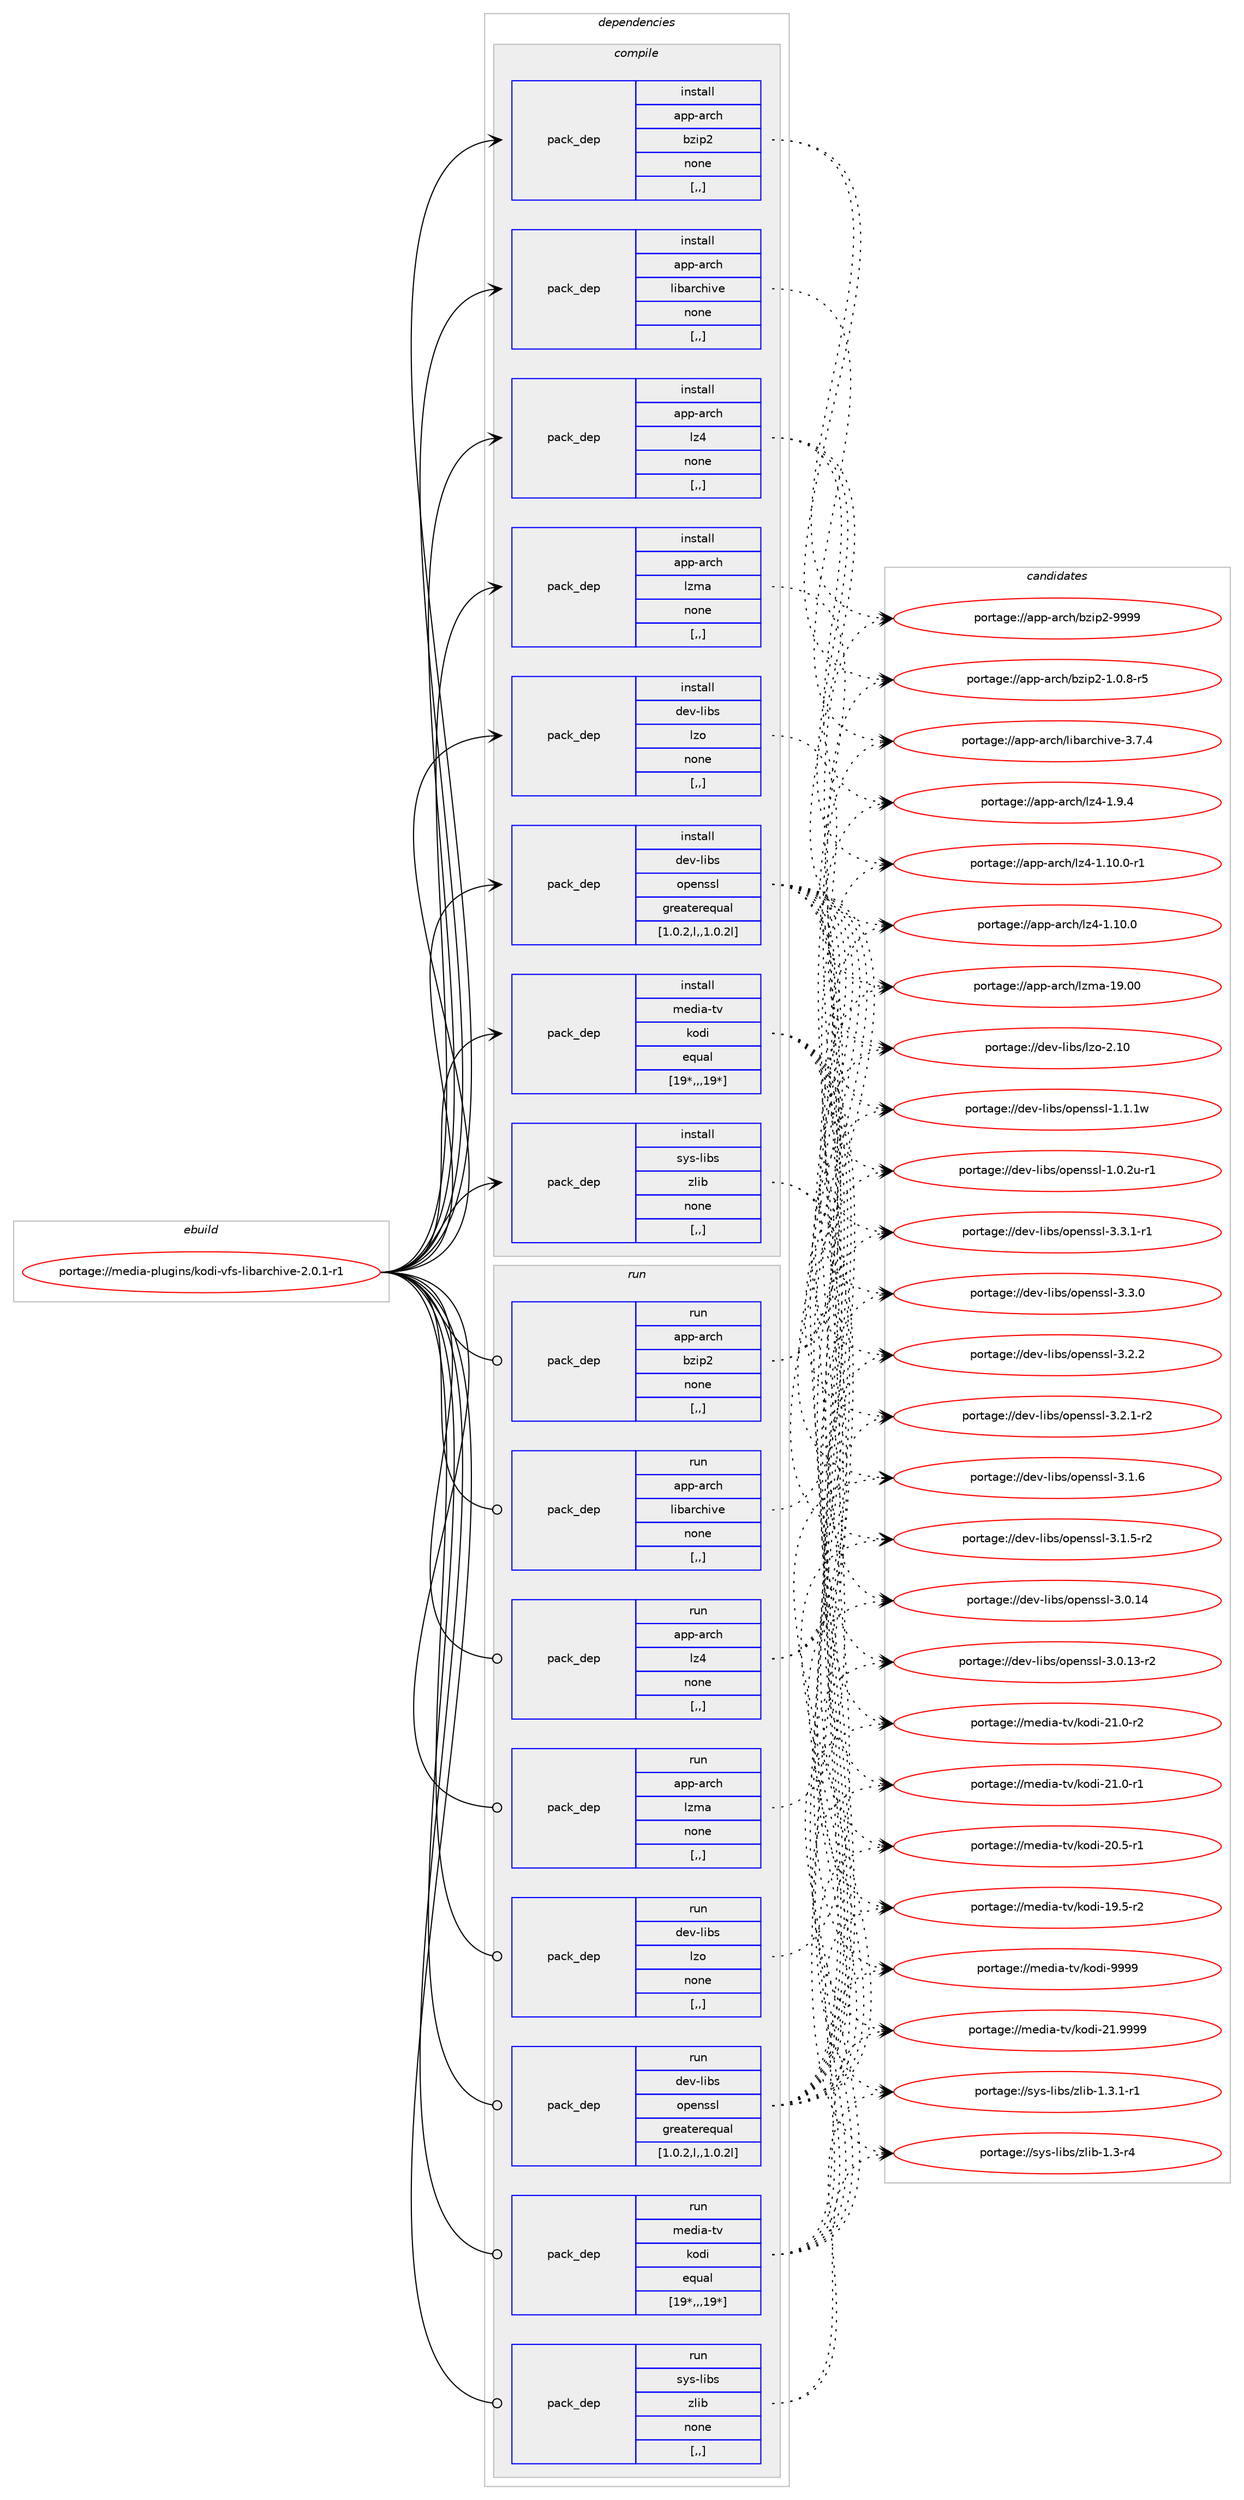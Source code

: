 digraph prolog {

# *************
# Graph options
# *************

newrank=true;
concentrate=true;
compound=true;
graph [rankdir=LR,fontname=Helvetica,fontsize=10,ranksep=1.5];#, ranksep=2.5, nodesep=0.2];
edge  [arrowhead=vee];
node  [fontname=Helvetica,fontsize=10];

# **********
# The ebuild
# **********

subgraph cluster_leftcol {
color=gray;
label=<<i>ebuild</i>>;
id [label="portage://media-plugins/kodi-vfs-libarchive-2.0.1-r1", color=red, width=4, href="../media-plugins/kodi-vfs-libarchive-2.0.1-r1.svg"];
}

# ****************
# The dependencies
# ****************

subgraph cluster_midcol {
color=gray;
label=<<i>dependencies</i>>;
subgraph cluster_compile {
fillcolor="#eeeeee";
style=filled;
label=<<i>compile</i>>;
subgraph pack227998 {
dependency308741 [label=<<TABLE BORDER="0" CELLBORDER="1" CELLSPACING="0" CELLPADDING="4" WIDTH="220"><TR><TD ROWSPAN="6" CELLPADDING="30">pack_dep</TD></TR><TR><TD WIDTH="110">install</TD></TR><TR><TD>app-arch</TD></TR><TR><TD>bzip2</TD></TR><TR><TD>none</TD></TR><TR><TD>[,,]</TD></TR></TABLE>>, shape=none, color=blue];
}
id:e -> dependency308741:w [weight=20,style="solid",arrowhead="vee"];
subgraph pack227999 {
dependency308742 [label=<<TABLE BORDER="0" CELLBORDER="1" CELLSPACING="0" CELLPADDING="4" WIDTH="220"><TR><TD ROWSPAN="6" CELLPADDING="30">pack_dep</TD></TR><TR><TD WIDTH="110">install</TD></TR><TR><TD>app-arch</TD></TR><TR><TD>libarchive</TD></TR><TR><TD>none</TD></TR><TR><TD>[,,]</TD></TR></TABLE>>, shape=none, color=blue];
}
id:e -> dependency308742:w [weight=20,style="solid",arrowhead="vee"];
subgraph pack228000 {
dependency308743 [label=<<TABLE BORDER="0" CELLBORDER="1" CELLSPACING="0" CELLPADDING="4" WIDTH="220"><TR><TD ROWSPAN="6" CELLPADDING="30">pack_dep</TD></TR><TR><TD WIDTH="110">install</TD></TR><TR><TD>app-arch</TD></TR><TR><TD>lz4</TD></TR><TR><TD>none</TD></TR><TR><TD>[,,]</TD></TR></TABLE>>, shape=none, color=blue];
}
id:e -> dependency308743:w [weight=20,style="solid",arrowhead="vee"];
subgraph pack228001 {
dependency308744 [label=<<TABLE BORDER="0" CELLBORDER="1" CELLSPACING="0" CELLPADDING="4" WIDTH="220"><TR><TD ROWSPAN="6" CELLPADDING="30">pack_dep</TD></TR><TR><TD WIDTH="110">install</TD></TR><TR><TD>app-arch</TD></TR><TR><TD>lzma</TD></TR><TR><TD>none</TD></TR><TR><TD>[,,]</TD></TR></TABLE>>, shape=none, color=blue];
}
id:e -> dependency308744:w [weight=20,style="solid",arrowhead="vee"];
subgraph pack228002 {
dependency308745 [label=<<TABLE BORDER="0" CELLBORDER="1" CELLSPACING="0" CELLPADDING="4" WIDTH="220"><TR><TD ROWSPAN="6" CELLPADDING="30">pack_dep</TD></TR><TR><TD WIDTH="110">install</TD></TR><TR><TD>dev-libs</TD></TR><TR><TD>lzo</TD></TR><TR><TD>none</TD></TR><TR><TD>[,,]</TD></TR></TABLE>>, shape=none, color=blue];
}
id:e -> dependency308745:w [weight=20,style="solid",arrowhead="vee"];
subgraph pack228003 {
dependency308746 [label=<<TABLE BORDER="0" CELLBORDER="1" CELLSPACING="0" CELLPADDING="4" WIDTH="220"><TR><TD ROWSPAN="6" CELLPADDING="30">pack_dep</TD></TR><TR><TD WIDTH="110">install</TD></TR><TR><TD>dev-libs</TD></TR><TR><TD>openssl</TD></TR><TR><TD>greaterequal</TD></TR><TR><TD>[1.0.2,l,,1.0.2l]</TD></TR></TABLE>>, shape=none, color=blue];
}
id:e -> dependency308746:w [weight=20,style="solid",arrowhead="vee"];
subgraph pack228004 {
dependency308747 [label=<<TABLE BORDER="0" CELLBORDER="1" CELLSPACING="0" CELLPADDING="4" WIDTH="220"><TR><TD ROWSPAN="6" CELLPADDING="30">pack_dep</TD></TR><TR><TD WIDTH="110">install</TD></TR><TR><TD>media-tv</TD></TR><TR><TD>kodi</TD></TR><TR><TD>equal</TD></TR><TR><TD>[19*,,,19*]</TD></TR></TABLE>>, shape=none, color=blue];
}
id:e -> dependency308747:w [weight=20,style="solid",arrowhead="vee"];
subgraph pack228005 {
dependency308748 [label=<<TABLE BORDER="0" CELLBORDER="1" CELLSPACING="0" CELLPADDING="4" WIDTH="220"><TR><TD ROWSPAN="6" CELLPADDING="30">pack_dep</TD></TR><TR><TD WIDTH="110">install</TD></TR><TR><TD>sys-libs</TD></TR><TR><TD>zlib</TD></TR><TR><TD>none</TD></TR><TR><TD>[,,]</TD></TR></TABLE>>, shape=none, color=blue];
}
id:e -> dependency308748:w [weight=20,style="solid",arrowhead="vee"];
}
subgraph cluster_compileandrun {
fillcolor="#eeeeee";
style=filled;
label=<<i>compile and run</i>>;
}
subgraph cluster_run {
fillcolor="#eeeeee";
style=filled;
label=<<i>run</i>>;
subgraph pack228006 {
dependency308749 [label=<<TABLE BORDER="0" CELLBORDER="1" CELLSPACING="0" CELLPADDING="4" WIDTH="220"><TR><TD ROWSPAN="6" CELLPADDING="30">pack_dep</TD></TR><TR><TD WIDTH="110">run</TD></TR><TR><TD>app-arch</TD></TR><TR><TD>bzip2</TD></TR><TR><TD>none</TD></TR><TR><TD>[,,]</TD></TR></TABLE>>, shape=none, color=blue];
}
id:e -> dependency308749:w [weight=20,style="solid",arrowhead="odot"];
subgraph pack228007 {
dependency308750 [label=<<TABLE BORDER="0" CELLBORDER="1" CELLSPACING="0" CELLPADDING="4" WIDTH="220"><TR><TD ROWSPAN="6" CELLPADDING="30">pack_dep</TD></TR><TR><TD WIDTH="110">run</TD></TR><TR><TD>app-arch</TD></TR><TR><TD>libarchive</TD></TR><TR><TD>none</TD></TR><TR><TD>[,,]</TD></TR></TABLE>>, shape=none, color=blue];
}
id:e -> dependency308750:w [weight=20,style="solid",arrowhead="odot"];
subgraph pack228008 {
dependency308751 [label=<<TABLE BORDER="0" CELLBORDER="1" CELLSPACING="0" CELLPADDING="4" WIDTH="220"><TR><TD ROWSPAN="6" CELLPADDING="30">pack_dep</TD></TR><TR><TD WIDTH="110">run</TD></TR><TR><TD>app-arch</TD></TR><TR><TD>lz4</TD></TR><TR><TD>none</TD></TR><TR><TD>[,,]</TD></TR></TABLE>>, shape=none, color=blue];
}
id:e -> dependency308751:w [weight=20,style="solid",arrowhead="odot"];
subgraph pack228009 {
dependency308752 [label=<<TABLE BORDER="0" CELLBORDER="1" CELLSPACING="0" CELLPADDING="4" WIDTH="220"><TR><TD ROWSPAN="6" CELLPADDING="30">pack_dep</TD></TR><TR><TD WIDTH="110">run</TD></TR><TR><TD>app-arch</TD></TR><TR><TD>lzma</TD></TR><TR><TD>none</TD></TR><TR><TD>[,,]</TD></TR></TABLE>>, shape=none, color=blue];
}
id:e -> dependency308752:w [weight=20,style="solid",arrowhead="odot"];
subgraph pack228010 {
dependency308753 [label=<<TABLE BORDER="0" CELLBORDER="1" CELLSPACING="0" CELLPADDING="4" WIDTH="220"><TR><TD ROWSPAN="6" CELLPADDING="30">pack_dep</TD></TR><TR><TD WIDTH="110">run</TD></TR><TR><TD>dev-libs</TD></TR><TR><TD>lzo</TD></TR><TR><TD>none</TD></TR><TR><TD>[,,]</TD></TR></TABLE>>, shape=none, color=blue];
}
id:e -> dependency308753:w [weight=20,style="solid",arrowhead="odot"];
subgraph pack228011 {
dependency308754 [label=<<TABLE BORDER="0" CELLBORDER="1" CELLSPACING="0" CELLPADDING="4" WIDTH="220"><TR><TD ROWSPAN="6" CELLPADDING="30">pack_dep</TD></TR><TR><TD WIDTH="110">run</TD></TR><TR><TD>dev-libs</TD></TR><TR><TD>openssl</TD></TR><TR><TD>greaterequal</TD></TR><TR><TD>[1.0.2,l,,1.0.2l]</TD></TR></TABLE>>, shape=none, color=blue];
}
id:e -> dependency308754:w [weight=20,style="solid",arrowhead="odot"];
subgraph pack228012 {
dependency308755 [label=<<TABLE BORDER="0" CELLBORDER="1" CELLSPACING="0" CELLPADDING="4" WIDTH="220"><TR><TD ROWSPAN="6" CELLPADDING="30">pack_dep</TD></TR><TR><TD WIDTH="110">run</TD></TR><TR><TD>media-tv</TD></TR><TR><TD>kodi</TD></TR><TR><TD>equal</TD></TR><TR><TD>[19*,,,19*]</TD></TR></TABLE>>, shape=none, color=blue];
}
id:e -> dependency308755:w [weight=20,style="solid",arrowhead="odot"];
subgraph pack228013 {
dependency308756 [label=<<TABLE BORDER="0" CELLBORDER="1" CELLSPACING="0" CELLPADDING="4" WIDTH="220"><TR><TD ROWSPAN="6" CELLPADDING="30">pack_dep</TD></TR><TR><TD WIDTH="110">run</TD></TR><TR><TD>sys-libs</TD></TR><TR><TD>zlib</TD></TR><TR><TD>none</TD></TR><TR><TD>[,,]</TD></TR></TABLE>>, shape=none, color=blue];
}
id:e -> dependency308756:w [weight=20,style="solid",arrowhead="odot"];
}
}

# **************
# The candidates
# **************

subgraph cluster_choices {
rank=same;
color=gray;
label=<<i>candidates</i>>;

subgraph choice227998 {
color=black;
nodesep=1;
choice971121124597114991044798122105112504557575757 [label="portage://app-arch/bzip2-9999", color=red, width=4,href="../app-arch/bzip2-9999.svg"];
choice971121124597114991044798122105112504549464846564511453 [label="portage://app-arch/bzip2-1.0.8-r5", color=red, width=4,href="../app-arch/bzip2-1.0.8-r5.svg"];
dependency308741:e -> choice971121124597114991044798122105112504557575757:w [style=dotted,weight="100"];
dependency308741:e -> choice971121124597114991044798122105112504549464846564511453:w [style=dotted,weight="100"];
}
subgraph choice227999 {
color=black;
nodesep=1;
choice9711211245971149910447108105989711499104105118101455146554652 [label="portage://app-arch/libarchive-3.7.4", color=red, width=4,href="../app-arch/libarchive-3.7.4.svg"];
dependency308742:e -> choice9711211245971149910447108105989711499104105118101455146554652:w [style=dotted,weight="100"];
}
subgraph choice228000 {
color=black;
nodesep=1;
choice971121124597114991044710812252454946494846484511449 [label="portage://app-arch/lz4-1.10.0-r1", color=red, width=4,href="../app-arch/lz4-1.10.0-r1.svg"];
choice97112112459711499104471081225245494649484648 [label="portage://app-arch/lz4-1.10.0", color=red, width=4,href="../app-arch/lz4-1.10.0.svg"];
choice971121124597114991044710812252454946574652 [label="portage://app-arch/lz4-1.9.4", color=red, width=4,href="../app-arch/lz4-1.9.4.svg"];
dependency308743:e -> choice971121124597114991044710812252454946494846484511449:w [style=dotted,weight="100"];
dependency308743:e -> choice97112112459711499104471081225245494649484648:w [style=dotted,weight="100"];
dependency308743:e -> choice971121124597114991044710812252454946574652:w [style=dotted,weight="100"];
}
subgraph choice228001 {
color=black;
nodesep=1;
choice971121124597114991044710812210997454957464848 [label="portage://app-arch/lzma-19.00", color=red, width=4,href="../app-arch/lzma-19.00.svg"];
dependency308744:e -> choice971121124597114991044710812210997454957464848:w [style=dotted,weight="100"];
}
subgraph choice228002 {
color=black;
nodesep=1;
choice1001011184510810598115471081221114550464948 [label="portage://dev-libs/lzo-2.10", color=red, width=4,href="../dev-libs/lzo-2.10.svg"];
dependency308745:e -> choice1001011184510810598115471081221114550464948:w [style=dotted,weight="100"];
}
subgraph choice228003 {
color=black;
nodesep=1;
choice1001011184510810598115471111121011101151151084551465146494511449 [label="portage://dev-libs/openssl-3.3.1-r1", color=red, width=4,href="../dev-libs/openssl-3.3.1-r1.svg"];
choice100101118451081059811547111112101110115115108455146514648 [label="portage://dev-libs/openssl-3.3.0", color=red, width=4,href="../dev-libs/openssl-3.3.0.svg"];
choice100101118451081059811547111112101110115115108455146504650 [label="portage://dev-libs/openssl-3.2.2", color=red, width=4,href="../dev-libs/openssl-3.2.2.svg"];
choice1001011184510810598115471111121011101151151084551465046494511450 [label="portage://dev-libs/openssl-3.2.1-r2", color=red, width=4,href="../dev-libs/openssl-3.2.1-r2.svg"];
choice100101118451081059811547111112101110115115108455146494654 [label="portage://dev-libs/openssl-3.1.6", color=red, width=4,href="../dev-libs/openssl-3.1.6.svg"];
choice1001011184510810598115471111121011101151151084551464946534511450 [label="portage://dev-libs/openssl-3.1.5-r2", color=red, width=4,href="../dev-libs/openssl-3.1.5-r2.svg"];
choice10010111845108105981154711111210111011511510845514648464952 [label="portage://dev-libs/openssl-3.0.14", color=red, width=4,href="../dev-libs/openssl-3.0.14.svg"];
choice100101118451081059811547111112101110115115108455146484649514511450 [label="portage://dev-libs/openssl-3.0.13-r2", color=red, width=4,href="../dev-libs/openssl-3.0.13-r2.svg"];
choice100101118451081059811547111112101110115115108454946494649119 [label="portage://dev-libs/openssl-1.1.1w", color=red, width=4,href="../dev-libs/openssl-1.1.1w.svg"];
choice1001011184510810598115471111121011101151151084549464846501174511449 [label="portage://dev-libs/openssl-1.0.2u-r1", color=red, width=4,href="../dev-libs/openssl-1.0.2u-r1.svg"];
dependency308746:e -> choice1001011184510810598115471111121011101151151084551465146494511449:w [style=dotted,weight="100"];
dependency308746:e -> choice100101118451081059811547111112101110115115108455146514648:w [style=dotted,weight="100"];
dependency308746:e -> choice100101118451081059811547111112101110115115108455146504650:w [style=dotted,weight="100"];
dependency308746:e -> choice1001011184510810598115471111121011101151151084551465046494511450:w [style=dotted,weight="100"];
dependency308746:e -> choice100101118451081059811547111112101110115115108455146494654:w [style=dotted,weight="100"];
dependency308746:e -> choice1001011184510810598115471111121011101151151084551464946534511450:w [style=dotted,weight="100"];
dependency308746:e -> choice10010111845108105981154711111210111011511510845514648464952:w [style=dotted,weight="100"];
dependency308746:e -> choice100101118451081059811547111112101110115115108455146484649514511450:w [style=dotted,weight="100"];
dependency308746:e -> choice100101118451081059811547111112101110115115108454946494649119:w [style=dotted,weight="100"];
dependency308746:e -> choice1001011184510810598115471111121011101151151084549464846501174511449:w [style=dotted,weight="100"];
}
subgraph choice228004 {
color=black;
nodesep=1;
choice1091011001059745116118471071111001054557575757 [label="portage://media-tv/kodi-9999", color=red, width=4,href="../media-tv/kodi-9999.svg"];
choice1091011001059745116118471071111001054550494657575757 [label="portage://media-tv/kodi-21.9999", color=red, width=4,href="../media-tv/kodi-21.9999.svg"];
choice10910110010597451161184710711110010545504946484511450 [label="portage://media-tv/kodi-21.0-r2", color=red, width=4,href="../media-tv/kodi-21.0-r2.svg"];
choice10910110010597451161184710711110010545504946484511449 [label="portage://media-tv/kodi-21.0-r1", color=red, width=4,href="../media-tv/kodi-21.0-r1.svg"];
choice10910110010597451161184710711110010545504846534511449 [label="portage://media-tv/kodi-20.5-r1", color=red, width=4,href="../media-tv/kodi-20.5-r1.svg"];
choice10910110010597451161184710711110010545495746534511450 [label="portage://media-tv/kodi-19.5-r2", color=red, width=4,href="../media-tv/kodi-19.5-r2.svg"];
dependency308747:e -> choice1091011001059745116118471071111001054557575757:w [style=dotted,weight="100"];
dependency308747:e -> choice1091011001059745116118471071111001054550494657575757:w [style=dotted,weight="100"];
dependency308747:e -> choice10910110010597451161184710711110010545504946484511450:w [style=dotted,weight="100"];
dependency308747:e -> choice10910110010597451161184710711110010545504946484511449:w [style=dotted,weight="100"];
dependency308747:e -> choice10910110010597451161184710711110010545504846534511449:w [style=dotted,weight="100"];
dependency308747:e -> choice10910110010597451161184710711110010545495746534511450:w [style=dotted,weight="100"];
}
subgraph choice228005 {
color=black;
nodesep=1;
choice115121115451081059811547122108105984549465146494511449 [label="portage://sys-libs/zlib-1.3.1-r1", color=red, width=4,href="../sys-libs/zlib-1.3.1-r1.svg"];
choice11512111545108105981154712210810598454946514511452 [label="portage://sys-libs/zlib-1.3-r4", color=red, width=4,href="../sys-libs/zlib-1.3-r4.svg"];
dependency308748:e -> choice115121115451081059811547122108105984549465146494511449:w [style=dotted,weight="100"];
dependency308748:e -> choice11512111545108105981154712210810598454946514511452:w [style=dotted,weight="100"];
}
subgraph choice228006 {
color=black;
nodesep=1;
choice971121124597114991044798122105112504557575757 [label="portage://app-arch/bzip2-9999", color=red, width=4,href="../app-arch/bzip2-9999.svg"];
choice971121124597114991044798122105112504549464846564511453 [label="portage://app-arch/bzip2-1.0.8-r5", color=red, width=4,href="../app-arch/bzip2-1.0.8-r5.svg"];
dependency308749:e -> choice971121124597114991044798122105112504557575757:w [style=dotted,weight="100"];
dependency308749:e -> choice971121124597114991044798122105112504549464846564511453:w [style=dotted,weight="100"];
}
subgraph choice228007 {
color=black;
nodesep=1;
choice9711211245971149910447108105989711499104105118101455146554652 [label="portage://app-arch/libarchive-3.7.4", color=red, width=4,href="../app-arch/libarchive-3.7.4.svg"];
dependency308750:e -> choice9711211245971149910447108105989711499104105118101455146554652:w [style=dotted,weight="100"];
}
subgraph choice228008 {
color=black;
nodesep=1;
choice971121124597114991044710812252454946494846484511449 [label="portage://app-arch/lz4-1.10.0-r1", color=red, width=4,href="../app-arch/lz4-1.10.0-r1.svg"];
choice97112112459711499104471081225245494649484648 [label="portage://app-arch/lz4-1.10.0", color=red, width=4,href="../app-arch/lz4-1.10.0.svg"];
choice971121124597114991044710812252454946574652 [label="portage://app-arch/lz4-1.9.4", color=red, width=4,href="../app-arch/lz4-1.9.4.svg"];
dependency308751:e -> choice971121124597114991044710812252454946494846484511449:w [style=dotted,weight="100"];
dependency308751:e -> choice97112112459711499104471081225245494649484648:w [style=dotted,weight="100"];
dependency308751:e -> choice971121124597114991044710812252454946574652:w [style=dotted,weight="100"];
}
subgraph choice228009 {
color=black;
nodesep=1;
choice971121124597114991044710812210997454957464848 [label="portage://app-arch/lzma-19.00", color=red, width=4,href="../app-arch/lzma-19.00.svg"];
dependency308752:e -> choice971121124597114991044710812210997454957464848:w [style=dotted,weight="100"];
}
subgraph choice228010 {
color=black;
nodesep=1;
choice1001011184510810598115471081221114550464948 [label="portage://dev-libs/lzo-2.10", color=red, width=4,href="../dev-libs/lzo-2.10.svg"];
dependency308753:e -> choice1001011184510810598115471081221114550464948:w [style=dotted,weight="100"];
}
subgraph choice228011 {
color=black;
nodesep=1;
choice1001011184510810598115471111121011101151151084551465146494511449 [label="portage://dev-libs/openssl-3.3.1-r1", color=red, width=4,href="../dev-libs/openssl-3.3.1-r1.svg"];
choice100101118451081059811547111112101110115115108455146514648 [label="portage://dev-libs/openssl-3.3.0", color=red, width=4,href="../dev-libs/openssl-3.3.0.svg"];
choice100101118451081059811547111112101110115115108455146504650 [label="portage://dev-libs/openssl-3.2.2", color=red, width=4,href="../dev-libs/openssl-3.2.2.svg"];
choice1001011184510810598115471111121011101151151084551465046494511450 [label="portage://dev-libs/openssl-3.2.1-r2", color=red, width=4,href="../dev-libs/openssl-3.2.1-r2.svg"];
choice100101118451081059811547111112101110115115108455146494654 [label="portage://dev-libs/openssl-3.1.6", color=red, width=4,href="../dev-libs/openssl-3.1.6.svg"];
choice1001011184510810598115471111121011101151151084551464946534511450 [label="portage://dev-libs/openssl-3.1.5-r2", color=red, width=4,href="../dev-libs/openssl-3.1.5-r2.svg"];
choice10010111845108105981154711111210111011511510845514648464952 [label="portage://dev-libs/openssl-3.0.14", color=red, width=4,href="../dev-libs/openssl-3.0.14.svg"];
choice100101118451081059811547111112101110115115108455146484649514511450 [label="portage://dev-libs/openssl-3.0.13-r2", color=red, width=4,href="../dev-libs/openssl-3.0.13-r2.svg"];
choice100101118451081059811547111112101110115115108454946494649119 [label="portage://dev-libs/openssl-1.1.1w", color=red, width=4,href="../dev-libs/openssl-1.1.1w.svg"];
choice1001011184510810598115471111121011101151151084549464846501174511449 [label="portage://dev-libs/openssl-1.0.2u-r1", color=red, width=4,href="../dev-libs/openssl-1.0.2u-r1.svg"];
dependency308754:e -> choice1001011184510810598115471111121011101151151084551465146494511449:w [style=dotted,weight="100"];
dependency308754:e -> choice100101118451081059811547111112101110115115108455146514648:w [style=dotted,weight="100"];
dependency308754:e -> choice100101118451081059811547111112101110115115108455146504650:w [style=dotted,weight="100"];
dependency308754:e -> choice1001011184510810598115471111121011101151151084551465046494511450:w [style=dotted,weight="100"];
dependency308754:e -> choice100101118451081059811547111112101110115115108455146494654:w [style=dotted,weight="100"];
dependency308754:e -> choice1001011184510810598115471111121011101151151084551464946534511450:w [style=dotted,weight="100"];
dependency308754:e -> choice10010111845108105981154711111210111011511510845514648464952:w [style=dotted,weight="100"];
dependency308754:e -> choice100101118451081059811547111112101110115115108455146484649514511450:w [style=dotted,weight="100"];
dependency308754:e -> choice100101118451081059811547111112101110115115108454946494649119:w [style=dotted,weight="100"];
dependency308754:e -> choice1001011184510810598115471111121011101151151084549464846501174511449:w [style=dotted,weight="100"];
}
subgraph choice228012 {
color=black;
nodesep=1;
choice1091011001059745116118471071111001054557575757 [label="portage://media-tv/kodi-9999", color=red, width=4,href="../media-tv/kodi-9999.svg"];
choice1091011001059745116118471071111001054550494657575757 [label="portage://media-tv/kodi-21.9999", color=red, width=4,href="../media-tv/kodi-21.9999.svg"];
choice10910110010597451161184710711110010545504946484511450 [label="portage://media-tv/kodi-21.0-r2", color=red, width=4,href="../media-tv/kodi-21.0-r2.svg"];
choice10910110010597451161184710711110010545504946484511449 [label="portage://media-tv/kodi-21.0-r1", color=red, width=4,href="../media-tv/kodi-21.0-r1.svg"];
choice10910110010597451161184710711110010545504846534511449 [label="portage://media-tv/kodi-20.5-r1", color=red, width=4,href="../media-tv/kodi-20.5-r1.svg"];
choice10910110010597451161184710711110010545495746534511450 [label="portage://media-tv/kodi-19.5-r2", color=red, width=4,href="../media-tv/kodi-19.5-r2.svg"];
dependency308755:e -> choice1091011001059745116118471071111001054557575757:w [style=dotted,weight="100"];
dependency308755:e -> choice1091011001059745116118471071111001054550494657575757:w [style=dotted,weight="100"];
dependency308755:e -> choice10910110010597451161184710711110010545504946484511450:w [style=dotted,weight="100"];
dependency308755:e -> choice10910110010597451161184710711110010545504946484511449:w [style=dotted,weight="100"];
dependency308755:e -> choice10910110010597451161184710711110010545504846534511449:w [style=dotted,weight="100"];
dependency308755:e -> choice10910110010597451161184710711110010545495746534511450:w [style=dotted,weight="100"];
}
subgraph choice228013 {
color=black;
nodesep=1;
choice115121115451081059811547122108105984549465146494511449 [label="portage://sys-libs/zlib-1.3.1-r1", color=red, width=4,href="../sys-libs/zlib-1.3.1-r1.svg"];
choice11512111545108105981154712210810598454946514511452 [label="portage://sys-libs/zlib-1.3-r4", color=red, width=4,href="../sys-libs/zlib-1.3-r4.svg"];
dependency308756:e -> choice115121115451081059811547122108105984549465146494511449:w [style=dotted,weight="100"];
dependency308756:e -> choice11512111545108105981154712210810598454946514511452:w [style=dotted,weight="100"];
}
}

}
